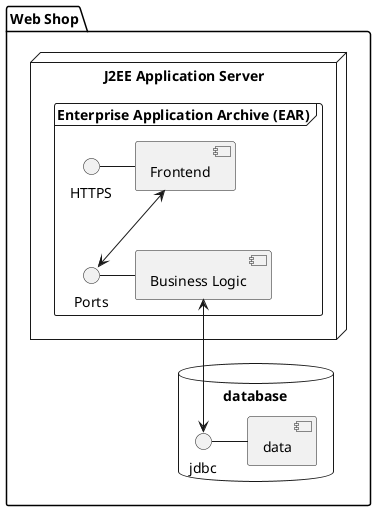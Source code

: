 @startuml


package "Web Shop" {
    node "J2EE Application Server" {
        frame "Enterprise Application Archive (EAR)" {
            HTTPS - [Frontend] 
            Ports - [Business Logic]
            [Frontend] <--> Ports 
        }
    }

    database "database" {
        jdbc - [data]     
    }

    [Business Logic] <--> [jdbc]
}



@enduml